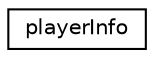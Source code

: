 digraph "Graphical Class Hierarchy"
{
 // LATEX_PDF_SIZE
  edge [fontname="Helvetica",fontsize="10",labelfontname="Helvetica",labelfontsize="10"];
  node [fontname="Helvetica",fontsize="10",shape=record];
  rankdir="LR";
  Node0 [label="playerInfo",height=0.2,width=0.4,color="black", fillcolor="white", style="filled",URL="$structplayerInfo.html",tooltip=" "];
}
